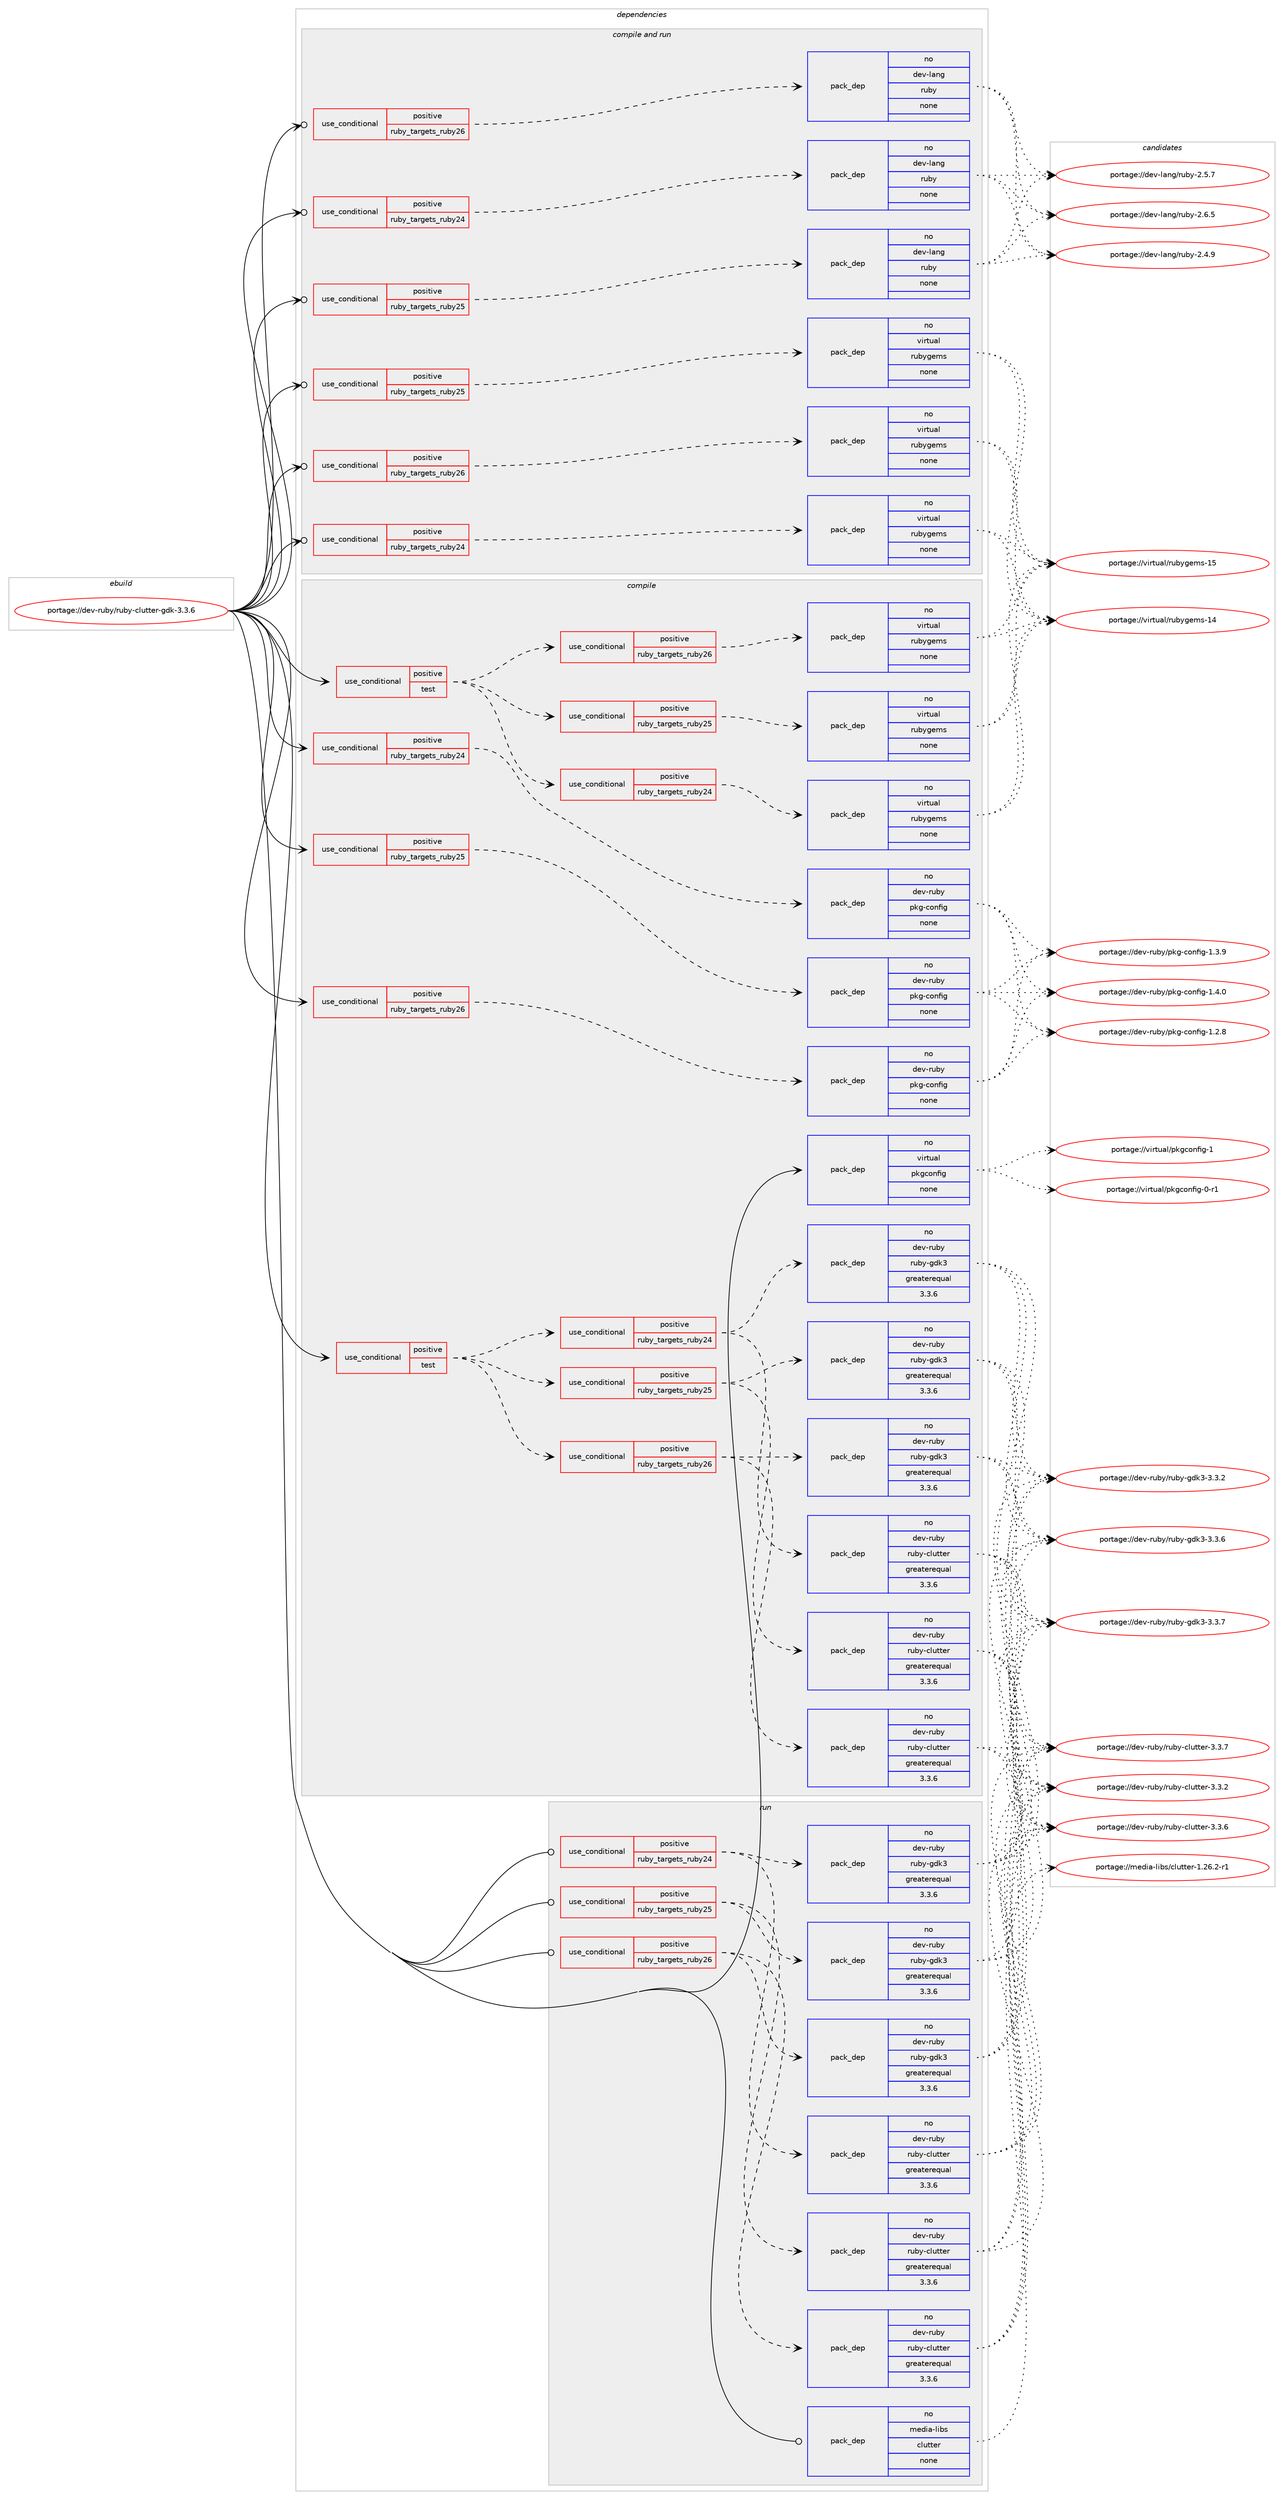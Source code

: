 digraph prolog {

# *************
# Graph options
# *************

newrank=true;
concentrate=true;
compound=true;
graph [rankdir=LR,fontname=Helvetica,fontsize=10,ranksep=1.5];#, ranksep=2.5, nodesep=0.2];
edge  [arrowhead=vee];
node  [fontname=Helvetica,fontsize=10];

# **********
# The ebuild
# **********

subgraph cluster_leftcol {
color=gray;
rank=same;
label=<<i>ebuild</i>>;
id [label="portage://dev-ruby/ruby-clutter-gdk-3.3.6", color=red, width=4, href="../dev-ruby/ruby-clutter-gdk-3.3.6.svg"];
}

# ****************
# The dependencies
# ****************

subgraph cluster_midcol {
color=gray;
label=<<i>dependencies</i>>;
subgraph cluster_compile {
fillcolor="#eeeeee";
style=filled;
label=<<i>compile</i>>;
subgraph cond63174 {
dependency242643 [label=<<TABLE BORDER="0" CELLBORDER="1" CELLSPACING="0" CELLPADDING="4"><TR><TD ROWSPAN="3" CELLPADDING="10">use_conditional</TD></TR><TR><TD>positive</TD></TR><TR><TD>ruby_targets_ruby24</TD></TR></TABLE>>, shape=none, color=red];
subgraph pack175924 {
dependency242644 [label=<<TABLE BORDER="0" CELLBORDER="1" CELLSPACING="0" CELLPADDING="4" WIDTH="220"><TR><TD ROWSPAN="6" CELLPADDING="30">pack_dep</TD></TR><TR><TD WIDTH="110">no</TD></TR><TR><TD>dev-ruby</TD></TR><TR><TD>pkg-config</TD></TR><TR><TD>none</TD></TR><TR><TD></TD></TR></TABLE>>, shape=none, color=blue];
}
dependency242643:e -> dependency242644:w [weight=20,style="dashed",arrowhead="vee"];
}
id:e -> dependency242643:w [weight=20,style="solid",arrowhead="vee"];
subgraph cond63175 {
dependency242645 [label=<<TABLE BORDER="0" CELLBORDER="1" CELLSPACING="0" CELLPADDING="4"><TR><TD ROWSPAN="3" CELLPADDING="10">use_conditional</TD></TR><TR><TD>positive</TD></TR><TR><TD>ruby_targets_ruby25</TD></TR></TABLE>>, shape=none, color=red];
subgraph pack175925 {
dependency242646 [label=<<TABLE BORDER="0" CELLBORDER="1" CELLSPACING="0" CELLPADDING="4" WIDTH="220"><TR><TD ROWSPAN="6" CELLPADDING="30">pack_dep</TD></TR><TR><TD WIDTH="110">no</TD></TR><TR><TD>dev-ruby</TD></TR><TR><TD>pkg-config</TD></TR><TR><TD>none</TD></TR><TR><TD></TD></TR></TABLE>>, shape=none, color=blue];
}
dependency242645:e -> dependency242646:w [weight=20,style="dashed",arrowhead="vee"];
}
id:e -> dependency242645:w [weight=20,style="solid",arrowhead="vee"];
subgraph cond63176 {
dependency242647 [label=<<TABLE BORDER="0" CELLBORDER="1" CELLSPACING="0" CELLPADDING="4"><TR><TD ROWSPAN="3" CELLPADDING="10">use_conditional</TD></TR><TR><TD>positive</TD></TR><TR><TD>ruby_targets_ruby26</TD></TR></TABLE>>, shape=none, color=red];
subgraph pack175926 {
dependency242648 [label=<<TABLE BORDER="0" CELLBORDER="1" CELLSPACING="0" CELLPADDING="4" WIDTH="220"><TR><TD ROWSPAN="6" CELLPADDING="30">pack_dep</TD></TR><TR><TD WIDTH="110">no</TD></TR><TR><TD>dev-ruby</TD></TR><TR><TD>pkg-config</TD></TR><TR><TD>none</TD></TR><TR><TD></TD></TR></TABLE>>, shape=none, color=blue];
}
dependency242647:e -> dependency242648:w [weight=20,style="dashed",arrowhead="vee"];
}
id:e -> dependency242647:w [weight=20,style="solid",arrowhead="vee"];
subgraph cond63177 {
dependency242649 [label=<<TABLE BORDER="0" CELLBORDER="1" CELLSPACING="0" CELLPADDING="4"><TR><TD ROWSPAN="3" CELLPADDING="10">use_conditional</TD></TR><TR><TD>positive</TD></TR><TR><TD>test</TD></TR></TABLE>>, shape=none, color=red];
subgraph cond63178 {
dependency242650 [label=<<TABLE BORDER="0" CELLBORDER="1" CELLSPACING="0" CELLPADDING="4"><TR><TD ROWSPAN="3" CELLPADDING="10">use_conditional</TD></TR><TR><TD>positive</TD></TR><TR><TD>ruby_targets_ruby24</TD></TR></TABLE>>, shape=none, color=red];
subgraph pack175927 {
dependency242651 [label=<<TABLE BORDER="0" CELLBORDER="1" CELLSPACING="0" CELLPADDING="4" WIDTH="220"><TR><TD ROWSPAN="6" CELLPADDING="30">pack_dep</TD></TR><TR><TD WIDTH="110">no</TD></TR><TR><TD>dev-ruby</TD></TR><TR><TD>ruby-clutter</TD></TR><TR><TD>greaterequal</TD></TR><TR><TD>3.3.6</TD></TR></TABLE>>, shape=none, color=blue];
}
dependency242650:e -> dependency242651:w [weight=20,style="dashed",arrowhead="vee"];
subgraph pack175928 {
dependency242652 [label=<<TABLE BORDER="0" CELLBORDER="1" CELLSPACING="0" CELLPADDING="4" WIDTH="220"><TR><TD ROWSPAN="6" CELLPADDING="30">pack_dep</TD></TR><TR><TD WIDTH="110">no</TD></TR><TR><TD>dev-ruby</TD></TR><TR><TD>ruby-gdk3</TD></TR><TR><TD>greaterequal</TD></TR><TR><TD>3.3.6</TD></TR></TABLE>>, shape=none, color=blue];
}
dependency242650:e -> dependency242652:w [weight=20,style="dashed",arrowhead="vee"];
}
dependency242649:e -> dependency242650:w [weight=20,style="dashed",arrowhead="vee"];
subgraph cond63179 {
dependency242653 [label=<<TABLE BORDER="0" CELLBORDER="1" CELLSPACING="0" CELLPADDING="4"><TR><TD ROWSPAN="3" CELLPADDING="10">use_conditional</TD></TR><TR><TD>positive</TD></TR><TR><TD>ruby_targets_ruby25</TD></TR></TABLE>>, shape=none, color=red];
subgraph pack175929 {
dependency242654 [label=<<TABLE BORDER="0" CELLBORDER="1" CELLSPACING="0" CELLPADDING="4" WIDTH="220"><TR><TD ROWSPAN="6" CELLPADDING="30">pack_dep</TD></TR><TR><TD WIDTH="110">no</TD></TR><TR><TD>dev-ruby</TD></TR><TR><TD>ruby-clutter</TD></TR><TR><TD>greaterequal</TD></TR><TR><TD>3.3.6</TD></TR></TABLE>>, shape=none, color=blue];
}
dependency242653:e -> dependency242654:w [weight=20,style="dashed",arrowhead="vee"];
subgraph pack175930 {
dependency242655 [label=<<TABLE BORDER="0" CELLBORDER="1" CELLSPACING="0" CELLPADDING="4" WIDTH="220"><TR><TD ROWSPAN="6" CELLPADDING="30">pack_dep</TD></TR><TR><TD WIDTH="110">no</TD></TR><TR><TD>dev-ruby</TD></TR><TR><TD>ruby-gdk3</TD></TR><TR><TD>greaterequal</TD></TR><TR><TD>3.3.6</TD></TR></TABLE>>, shape=none, color=blue];
}
dependency242653:e -> dependency242655:w [weight=20,style="dashed",arrowhead="vee"];
}
dependency242649:e -> dependency242653:w [weight=20,style="dashed",arrowhead="vee"];
subgraph cond63180 {
dependency242656 [label=<<TABLE BORDER="0" CELLBORDER="1" CELLSPACING="0" CELLPADDING="4"><TR><TD ROWSPAN="3" CELLPADDING="10">use_conditional</TD></TR><TR><TD>positive</TD></TR><TR><TD>ruby_targets_ruby26</TD></TR></TABLE>>, shape=none, color=red];
subgraph pack175931 {
dependency242657 [label=<<TABLE BORDER="0" CELLBORDER="1" CELLSPACING="0" CELLPADDING="4" WIDTH="220"><TR><TD ROWSPAN="6" CELLPADDING="30">pack_dep</TD></TR><TR><TD WIDTH="110">no</TD></TR><TR><TD>dev-ruby</TD></TR><TR><TD>ruby-clutter</TD></TR><TR><TD>greaterequal</TD></TR><TR><TD>3.3.6</TD></TR></TABLE>>, shape=none, color=blue];
}
dependency242656:e -> dependency242657:w [weight=20,style="dashed",arrowhead="vee"];
subgraph pack175932 {
dependency242658 [label=<<TABLE BORDER="0" CELLBORDER="1" CELLSPACING="0" CELLPADDING="4" WIDTH="220"><TR><TD ROWSPAN="6" CELLPADDING="30">pack_dep</TD></TR><TR><TD WIDTH="110">no</TD></TR><TR><TD>dev-ruby</TD></TR><TR><TD>ruby-gdk3</TD></TR><TR><TD>greaterequal</TD></TR><TR><TD>3.3.6</TD></TR></TABLE>>, shape=none, color=blue];
}
dependency242656:e -> dependency242658:w [weight=20,style="dashed",arrowhead="vee"];
}
dependency242649:e -> dependency242656:w [weight=20,style="dashed",arrowhead="vee"];
}
id:e -> dependency242649:w [weight=20,style="solid",arrowhead="vee"];
subgraph cond63181 {
dependency242659 [label=<<TABLE BORDER="0" CELLBORDER="1" CELLSPACING="0" CELLPADDING="4"><TR><TD ROWSPAN="3" CELLPADDING="10">use_conditional</TD></TR><TR><TD>positive</TD></TR><TR><TD>test</TD></TR></TABLE>>, shape=none, color=red];
subgraph cond63182 {
dependency242660 [label=<<TABLE BORDER="0" CELLBORDER="1" CELLSPACING="0" CELLPADDING="4"><TR><TD ROWSPAN="3" CELLPADDING="10">use_conditional</TD></TR><TR><TD>positive</TD></TR><TR><TD>ruby_targets_ruby24</TD></TR></TABLE>>, shape=none, color=red];
subgraph pack175933 {
dependency242661 [label=<<TABLE BORDER="0" CELLBORDER="1" CELLSPACING="0" CELLPADDING="4" WIDTH="220"><TR><TD ROWSPAN="6" CELLPADDING="30">pack_dep</TD></TR><TR><TD WIDTH="110">no</TD></TR><TR><TD>virtual</TD></TR><TR><TD>rubygems</TD></TR><TR><TD>none</TD></TR><TR><TD></TD></TR></TABLE>>, shape=none, color=blue];
}
dependency242660:e -> dependency242661:w [weight=20,style="dashed",arrowhead="vee"];
}
dependency242659:e -> dependency242660:w [weight=20,style="dashed",arrowhead="vee"];
subgraph cond63183 {
dependency242662 [label=<<TABLE BORDER="0" CELLBORDER="1" CELLSPACING="0" CELLPADDING="4"><TR><TD ROWSPAN="3" CELLPADDING="10">use_conditional</TD></TR><TR><TD>positive</TD></TR><TR><TD>ruby_targets_ruby25</TD></TR></TABLE>>, shape=none, color=red];
subgraph pack175934 {
dependency242663 [label=<<TABLE BORDER="0" CELLBORDER="1" CELLSPACING="0" CELLPADDING="4" WIDTH="220"><TR><TD ROWSPAN="6" CELLPADDING="30">pack_dep</TD></TR><TR><TD WIDTH="110">no</TD></TR><TR><TD>virtual</TD></TR><TR><TD>rubygems</TD></TR><TR><TD>none</TD></TR><TR><TD></TD></TR></TABLE>>, shape=none, color=blue];
}
dependency242662:e -> dependency242663:w [weight=20,style="dashed",arrowhead="vee"];
}
dependency242659:e -> dependency242662:w [weight=20,style="dashed",arrowhead="vee"];
subgraph cond63184 {
dependency242664 [label=<<TABLE BORDER="0" CELLBORDER="1" CELLSPACING="0" CELLPADDING="4"><TR><TD ROWSPAN="3" CELLPADDING="10">use_conditional</TD></TR><TR><TD>positive</TD></TR><TR><TD>ruby_targets_ruby26</TD></TR></TABLE>>, shape=none, color=red];
subgraph pack175935 {
dependency242665 [label=<<TABLE BORDER="0" CELLBORDER="1" CELLSPACING="0" CELLPADDING="4" WIDTH="220"><TR><TD ROWSPAN="6" CELLPADDING="30">pack_dep</TD></TR><TR><TD WIDTH="110">no</TD></TR><TR><TD>virtual</TD></TR><TR><TD>rubygems</TD></TR><TR><TD>none</TD></TR><TR><TD></TD></TR></TABLE>>, shape=none, color=blue];
}
dependency242664:e -> dependency242665:w [weight=20,style="dashed",arrowhead="vee"];
}
dependency242659:e -> dependency242664:w [weight=20,style="dashed",arrowhead="vee"];
}
id:e -> dependency242659:w [weight=20,style="solid",arrowhead="vee"];
subgraph pack175936 {
dependency242666 [label=<<TABLE BORDER="0" CELLBORDER="1" CELLSPACING="0" CELLPADDING="4" WIDTH="220"><TR><TD ROWSPAN="6" CELLPADDING="30">pack_dep</TD></TR><TR><TD WIDTH="110">no</TD></TR><TR><TD>virtual</TD></TR><TR><TD>pkgconfig</TD></TR><TR><TD>none</TD></TR><TR><TD></TD></TR></TABLE>>, shape=none, color=blue];
}
id:e -> dependency242666:w [weight=20,style="solid",arrowhead="vee"];
}
subgraph cluster_compileandrun {
fillcolor="#eeeeee";
style=filled;
label=<<i>compile and run</i>>;
subgraph cond63185 {
dependency242667 [label=<<TABLE BORDER="0" CELLBORDER="1" CELLSPACING="0" CELLPADDING="4"><TR><TD ROWSPAN="3" CELLPADDING="10">use_conditional</TD></TR><TR><TD>positive</TD></TR><TR><TD>ruby_targets_ruby24</TD></TR></TABLE>>, shape=none, color=red];
subgraph pack175937 {
dependency242668 [label=<<TABLE BORDER="0" CELLBORDER="1" CELLSPACING="0" CELLPADDING="4" WIDTH="220"><TR><TD ROWSPAN="6" CELLPADDING="30">pack_dep</TD></TR><TR><TD WIDTH="110">no</TD></TR><TR><TD>dev-lang</TD></TR><TR><TD>ruby</TD></TR><TR><TD>none</TD></TR><TR><TD></TD></TR></TABLE>>, shape=none, color=blue];
}
dependency242667:e -> dependency242668:w [weight=20,style="dashed",arrowhead="vee"];
}
id:e -> dependency242667:w [weight=20,style="solid",arrowhead="odotvee"];
subgraph cond63186 {
dependency242669 [label=<<TABLE BORDER="0" CELLBORDER="1" CELLSPACING="0" CELLPADDING="4"><TR><TD ROWSPAN="3" CELLPADDING="10">use_conditional</TD></TR><TR><TD>positive</TD></TR><TR><TD>ruby_targets_ruby24</TD></TR></TABLE>>, shape=none, color=red];
subgraph pack175938 {
dependency242670 [label=<<TABLE BORDER="0" CELLBORDER="1" CELLSPACING="0" CELLPADDING="4" WIDTH="220"><TR><TD ROWSPAN="6" CELLPADDING="30">pack_dep</TD></TR><TR><TD WIDTH="110">no</TD></TR><TR><TD>virtual</TD></TR><TR><TD>rubygems</TD></TR><TR><TD>none</TD></TR><TR><TD></TD></TR></TABLE>>, shape=none, color=blue];
}
dependency242669:e -> dependency242670:w [weight=20,style="dashed",arrowhead="vee"];
}
id:e -> dependency242669:w [weight=20,style="solid",arrowhead="odotvee"];
subgraph cond63187 {
dependency242671 [label=<<TABLE BORDER="0" CELLBORDER="1" CELLSPACING="0" CELLPADDING="4"><TR><TD ROWSPAN="3" CELLPADDING="10">use_conditional</TD></TR><TR><TD>positive</TD></TR><TR><TD>ruby_targets_ruby25</TD></TR></TABLE>>, shape=none, color=red];
subgraph pack175939 {
dependency242672 [label=<<TABLE BORDER="0" CELLBORDER="1" CELLSPACING="0" CELLPADDING="4" WIDTH="220"><TR><TD ROWSPAN="6" CELLPADDING="30">pack_dep</TD></TR><TR><TD WIDTH="110">no</TD></TR><TR><TD>dev-lang</TD></TR><TR><TD>ruby</TD></TR><TR><TD>none</TD></TR><TR><TD></TD></TR></TABLE>>, shape=none, color=blue];
}
dependency242671:e -> dependency242672:w [weight=20,style="dashed",arrowhead="vee"];
}
id:e -> dependency242671:w [weight=20,style="solid",arrowhead="odotvee"];
subgraph cond63188 {
dependency242673 [label=<<TABLE BORDER="0" CELLBORDER="1" CELLSPACING="0" CELLPADDING="4"><TR><TD ROWSPAN="3" CELLPADDING="10">use_conditional</TD></TR><TR><TD>positive</TD></TR><TR><TD>ruby_targets_ruby25</TD></TR></TABLE>>, shape=none, color=red];
subgraph pack175940 {
dependency242674 [label=<<TABLE BORDER="0" CELLBORDER="1" CELLSPACING="0" CELLPADDING="4" WIDTH="220"><TR><TD ROWSPAN="6" CELLPADDING="30">pack_dep</TD></TR><TR><TD WIDTH="110">no</TD></TR><TR><TD>virtual</TD></TR><TR><TD>rubygems</TD></TR><TR><TD>none</TD></TR><TR><TD></TD></TR></TABLE>>, shape=none, color=blue];
}
dependency242673:e -> dependency242674:w [weight=20,style="dashed",arrowhead="vee"];
}
id:e -> dependency242673:w [weight=20,style="solid",arrowhead="odotvee"];
subgraph cond63189 {
dependency242675 [label=<<TABLE BORDER="0" CELLBORDER="1" CELLSPACING="0" CELLPADDING="4"><TR><TD ROWSPAN="3" CELLPADDING="10">use_conditional</TD></TR><TR><TD>positive</TD></TR><TR><TD>ruby_targets_ruby26</TD></TR></TABLE>>, shape=none, color=red];
subgraph pack175941 {
dependency242676 [label=<<TABLE BORDER="0" CELLBORDER="1" CELLSPACING="0" CELLPADDING="4" WIDTH="220"><TR><TD ROWSPAN="6" CELLPADDING="30">pack_dep</TD></TR><TR><TD WIDTH="110">no</TD></TR><TR><TD>dev-lang</TD></TR><TR><TD>ruby</TD></TR><TR><TD>none</TD></TR><TR><TD></TD></TR></TABLE>>, shape=none, color=blue];
}
dependency242675:e -> dependency242676:w [weight=20,style="dashed",arrowhead="vee"];
}
id:e -> dependency242675:w [weight=20,style="solid",arrowhead="odotvee"];
subgraph cond63190 {
dependency242677 [label=<<TABLE BORDER="0" CELLBORDER="1" CELLSPACING="0" CELLPADDING="4"><TR><TD ROWSPAN="3" CELLPADDING="10">use_conditional</TD></TR><TR><TD>positive</TD></TR><TR><TD>ruby_targets_ruby26</TD></TR></TABLE>>, shape=none, color=red];
subgraph pack175942 {
dependency242678 [label=<<TABLE BORDER="0" CELLBORDER="1" CELLSPACING="0" CELLPADDING="4" WIDTH="220"><TR><TD ROWSPAN="6" CELLPADDING="30">pack_dep</TD></TR><TR><TD WIDTH="110">no</TD></TR><TR><TD>virtual</TD></TR><TR><TD>rubygems</TD></TR><TR><TD>none</TD></TR><TR><TD></TD></TR></TABLE>>, shape=none, color=blue];
}
dependency242677:e -> dependency242678:w [weight=20,style="dashed",arrowhead="vee"];
}
id:e -> dependency242677:w [weight=20,style="solid",arrowhead="odotvee"];
}
subgraph cluster_run {
fillcolor="#eeeeee";
style=filled;
label=<<i>run</i>>;
subgraph cond63191 {
dependency242679 [label=<<TABLE BORDER="0" CELLBORDER="1" CELLSPACING="0" CELLPADDING="4"><TR><TD ROWSPAN="3" CELLPADDING="10">use_conditional</TD></TR><TR><TD>positive</TD></TR><TR><TD>ruby_targets_ruby24</TD></TR></TABLE>>, shape=none, color=red];
subgraph pack175943 {
dependency242680 [label=<<TABLE BORDER="0" CELLBORDER="1" CELLSPACING="0" CELLPADDING="4" WIDTH="220"><TR><TD ROWSPAN="6" CELLPADDING="30">pack_dep</TD></TR><TR><TD WIDTH="110">no</TD></TR><TR><TD>dev-ruby</TD></TR><TR><TD>ruby-clutter</TD></TR><TR><TD>greaterequal</TD></TR><TR><TD>3.3.6</TD></TR></TABLE>>, shape=none, color=blue];
}
dependency242679:e -> dependency242680:w [weight=20,style="dashed",arrowhead="vee"];
subgraph pack175944 {
dependency242681 [label=<<TABLE BORDER="0" CELLBORDER="1" CELLSPACING="0" CELLPADDING="4" WIDTH="220"><TR><TD ROWSPAN="6" CELLPADDING="30">pack_dep</TD></TR><TR><TD WIDTH="110">no</TD></TR><TR><TD>dev-ruby</TD></TR><TR><TD>ruby-gdk3</TD></TR><TR><TD>greaterequal</TD></TR><TR><TD>3.3.6</TD></TR></TABLE>>, shape=none, color=blue];
}
dependency242679:e -> dependency242681:w [weight=20,style="dashed",arrowhead="vee"];
}
id:e -> dependency242679:w [weight=20,style="solid",arrowhead="odot"];
subgraph cond63192 {
dependency242682 [label=<<TABLE BORDER="0" CELLBORDER="1" CELLSPACING="0" CELLPADDING="4"><TR><TD ROWSPAN="3" CELLPADDING="10">use_conditional</TD></TR><TR><TD>positive</TD></TR><TR><TD>ruby_targets_ruby25</TD></TR></TABLE>>, shape=none, color=red];
subgraph pack175945 {
dependency242683 [label=<<TABLE BORDER="0" CELLBORDER="1" CELLSPACING="0" CELLPADDING="4" WIDTH="220"><TR><TD ROWSPAN="6" CELLPADDING="30">pack_dep</TD></TR><TR><TD WIDTH="110">no</TD></TR><TR><TD>dev-ruby</TD></TR><TR><TD>ruby-clutter</TD></TR><TR><TD>greaterequal</TD></TR><TR><TD>3.3.6</TD></TR></TABLE>>, shape=none, color=blue];
}
dependency242682:e -> dependency242683:w [weight=20,style="dashed",arrowhead="vee"];
subgraph pack175946 {
dependency242684 [label=<<TABLE BORDER="0" CELLBORDER="1" CELLSPACING="0" CELLPADDING="4" WIDTH="220"><TR><TD ROWSPAN="6" CELLPADDING="30">pack_dep</TD></TR><TR><TD WIDTH="110">no</TD></TR><TR><TD>dev-ruby</TD></TR><TR><TD>ruby-gdk3</TD></TR><TR><TD>greaterequal</TD></TR><TR><TD>3.3.6</TD></TR></TABLE>>, shape=none, color=blue];
}
dependency242682:e -> dependency242684:w [weight=20,style="dashed",arrowhead="vee"];
}
id:e -> dependency242682:w [weight=20,style="solid",arrowhead="odot"];
subgraph cond63193 {
dependency242685 [label=<<TABLE BORDER="0" CELLBORDER="1" CELLSPACING="0" CELLPADDING="4"><TR><TD ROWSPAN="3" CELLPADDING="10">use_conditional</TD></TR><TR><TD>positive</TD></TR><TR><TD>ruby_targets_ruby26</TD></TR></TABLE>>, shape=none, color=red];
subgraph pack175947 {
dependency242686 [label=<<TABLE BORDER="0" CELLBORDER="1" CELLSPACING="0" CELLPADDING="4" WIDTH="220"><TR><TD ROWSPAN="6" CELLPADDING="30">pack_dep</TD></TR><TR><TD WIDTH="110">no</TD></TR><TR><TD>dev-ruby</TD></TR><TR><TD>ruby-clutter</TD></TR><TR><TD>greaterequal</TD></TR><TR><TD>3.3.6</TD></TR></TABLE>>, shape=none, color=blue];
}
dependency242685:e -> dependency242686:w [weight=20,style="dashed",arrowhead="vee"];
subgraph pack175948 {
dependency242687 [label=<<TABLE BORDER="0" CELLBORDER="1" CELLSPACING="0" CELLPADDING="4" WIDTH="220"><TR><TD ROWSPAN="6" CELLPADDING="30">pack_dep</TD></TR><TR><TD WIDTH="110">no</TD></TR><TR><TD>dev-ruby</TD></TR><TR><TD>ruby-gdk3</TD></TR><TR><TD>greaterequal</TD></TR><TR><TD>3.3.6</TD></TR></TABLE>>, shape=none, color=blue];
}
dependency242685:e -> dependency242687:w [weight=20,style="dashed",arrowhead="vee"];
}
id:e -> dependency242685:w [weight=20,style="solid",arrowhead="odot"];
subgraph pack175949 {
dependency242688 [label=<<TABLE BORDER="0" CELLBORDER="1" CELLSPACING="0" CELLPADDING="4" WIDTH="220"><TR><TD ROWSPAN="6" CELLPADDING="30">pack_dep</TD></TR><TR><TD WIDTH="110">no</TD></TR><TR><TD>media-libs</TD></TR><TR><TD>clutter</TD></TR><TR><TD>none</TD></TR><TR><TD></TD></TR></TABLE>>, shape=none, color=blue];
}
id:e -> dependency242688:w [weight=20,style="solid",arrowhead="odot"];
}
}

# **************
# The candidates
# **************

subgraph cluster_choices {
rank=same;
color=gray;
label=<<i>candidates</i>>;

subgraph choice175924 {
color=black;
nodesep=1;
choiceportage1001011184511411798121471121071034599111110102105103454946504656 [label="portage://dev-ruby/pkg-config-1.2.8", color=red, width=4,href="../dev-ruby/pkg-config-1.2.8.svg"];
choiceportage1001011184511411798121471121071034599111110102105103454946514657 [label="portage://dev-ruby/pkg-config-1.3.9", color=red, width=4,href="../dev-ruby/pkg-config-1.3.9.svg"];
choiceportage1001011184511411798121471121071034599111110102105103454946524648 [label="portage://dev-ruby/pkg-config-1.4.0", color=red, width=4,href="../dev-ruby/pkg-config-1.4.0.svg"];
dependency242644:e -> choiceportage1001011184511411798121471121071034599111110102105103454946504656:w [style=dotted,weight="100"];
dependency242644:e -> choiceportage1001011184511411798121471121071034599111110102105103454946514657:w [style=dotted,weight="100"];
dependency242644:e -> choiceportage1001011184511411798121471121071034599111110102105103454946524648:w [style=dotted,weight="100"];
}
subgraph choice175925 {
color=black;
nodesep=1;
choiceportage1001011184511411798121471121071034599111110102105103454946504656 [label="portage://dev-ruby/pkg-config-1.2.8", color=red, width=4,href="../dev-ruby/pkg-config-1.2.8.svg"];
choiceportage1001011184511411798121471121071034599111110102105103454946514657 [label="portage://dev-ruby/pkg-config-1.3.9", color=red, width=4,href="../dev-ruby/pkg-config-1.3.9.svg"];
choiceportage1001011184511411798121471121071034599111110102105103454946524648 [label="portage://dev-ruby/pkg-config-1.4.0", color=red, width=4,href="../dev-ruby/pkg-config-1.4.0.svg"];
dependency242646:e -> choiceportage1001011184511411798121471121071034599111110102105103454946504656:w [style=dotted,weight="100"];
dependency242646:e -> choiceportage1001011184511411798121471121071034599111110102105103454946514657:w [style=dotted,weight="100"];
dependency242646:e -> choiceportage1001011184511411798121471121071034599111110102105103454946524648:w [style=dotted,weight="100"];
}
subgraph choice175926 {
color=black;
nodesep=1;
choiceportage1001011184511411798121471121071034599111110102105103454946504656 [label="portage://dev-ruby/pkg-config-1.2.8", color=red, width=4,href="../dev-ruby/pkg-config-1.2.8.svg"];
choiceportage1001011184511411798121471121071034599111110102105103454946514657 [label="portage://dev-ruby/pkg-config-1.3.9", color=red, width=4,href="../dev-ruby/pkg-config-1.3.9.svg"];
choiceportage1001011184511411798121471121071034599111110102105103454946524648 [label="portage://dev-ruby/pkg-config-1.4.0", color=red, width=4,href="../dev-ruby/pkg-config-1.4.0.svg"];
dependency242648:e -> choiceportage1001011184511411798121471121071034599111110102105103454946504656:w [style=dotted,weight="100"];
dependency242648:e -> choiceportage1001011184511411798121471121071034599111110102105103454946514657:w [style=dotted,weight="100"];
dependency242648:e -> choiceportage1001011184511411798121471121071034599111110102105103454946524648:w [style=dotted,weight="100"];
}
subgraph choice175927 {
color=black;
nodesep=1;
choiceportage100101118451141179812147114117981214599108117116116101114455146514650 [label="portage://dev-ruby/ruby-clutter-3.3.2", color=red, width=4,href="../dev-ruby/ruby-clutter-3.3.2.svg"];
choiceportage100101118451141179812147114117981214599108117116116101114455146514654 [label="portage://dev-ruby/ruby-clutter-3.3.6", color=red, width=4,href="../dev-ruby/ruby-clutter-3.3.6.svg"];
choiceportage100101118451141179812147114117981214599108117116116101114455146514655 [label="portage://dev-ruby/ruby-clutter-3.3.7", color=red, width=4,href="../dev-ruby/ruby-clutter-3.3.7.svg"];
dependency242651:e -> choiceportage100101118451141179812147114117981214599108117116116101114455146514650:w [style=dotted,weight="100"];
dependency242651:e -> choiceportage100101118451141179812147114117981214599108117116116101114455146514654:w [style=dotted,weight="100"];
dependency242651:e -> choiceportage100101118451141179812147114117981214599108117116116101114455146514655:w [style=dotted,weight="100"];
}
subgraph choice175928 {
color=black;
nodesep=1;
choiceportage100101118451141179812147114117981214510310010751455146514650 [label="portage://dev-ruby/ruby-gdk3-3.3.2", color=red, width=4,href="../dev-ruby/ruby-gdk3-3.3.2.svg"];
choiceportage100101118451141179812147114117981214510310010751455146514654 [label="portage://dev-ruby/ruby-gdk3-3.3.6", color=red, width=4,href="../dev-ruby/ruby-gdk3-3.3.6.svg"];
choiceportage100101118451141179812147114117981214510310010751455146514655 [label="portage://dev-ruby/ruby-gdk3-3.3.7", color=red, width=4,href="../dev-ruby/ruby-gdk3-3.3.7.svg"];
dependency242652:e -> choiceportage100101118451141179812147114117981214510310010751455146514650:w [style=dotted,weight="100"];
dependency242652:e -> choiceportage100101118451141179812147114117981214510310010751455146514654:w [style=dotted,weight="100"];
dependency242652:e -> choiceportage100101118451141179812147114117981214510310010751455146514655:w [style=dotted,weight="100"];
}
subgraph choice175929 {
color=black;
nodesep=1;
choiceportage100101118451141179812147114117981214599108117116116101114455146514650 [label="portage://dev-ruby/ruby-clutter-3.3.2", color=red, width=4,href="../dev-ruby/ruby-clutter-3.3.2.svg"];
choiceportage100101118451141179812147114117981214599108117116116101114455146514654 [label="portage://dev-ruby/ruby-clutter-3.3.6", color=red, width=4,href="../dev-ruby/ruby-clutter-3.3.6.svg"];
choiceportage100101118451141179812147114117981214599108117116116101114455146514655 [label="portage://dev-ruby/ruby-clutter-3.3.7", color=red, width=4,href="../dev-ruby/ruby-clutter-3.3.7.svg"];
dependency242654:e -> choiceportage100101118451141179812147114117981214599108117116116101114455146514650:w [style=dotted,weight="100"];
dependency242654:e -> choiceportage100101118451141179812147114117981214599108117116116101114455146514654:w [style=dotted,weight="100"];
dependency242654:e -> choiceportage100101118451141179812147114117981214599108117116116101114455146514655:w [style=dotted,weight="100"];
}
subgraph choice175930 {
color=black;
nodesep=1;
choiceportage100101118451141179812147114117981214510310010751455146514650 [label="portage://dev-ruby/ruby-gdk3-3.3.2", color=red, width=4,href="../dev-ruby/ruby-gdk3-3.3.2.svg"];
choiceportage100101118451141179812147114117981214510310010751455146514654 [label="portage://dev-ruby/ruby-gdk3-3.3.6", color=red, width=4,href="../dev-ruby/ruby-gdk3-3.3.6.svg"];
choiceportage100101118451141179812147114117981214510310010751455146514655 [label="portage://dev-ruby/ruby-gdk3-3.3.7", color=red, width=4,href="../dev-ruby/ruby-gdk3-3.3.7.svg"];
dependency242655:e -> choiceportage100101118451141179812147114117981214510310010751455146514650:w [style=dotted,weight="100"];
dependency242655:e -> choiceportage100101118451141179812147114117981214510310010751455146514654:w [style=dotted,weight="100"];
dependency242655:e -> choiceportage100101118451141179812147114117981214510310010751455146514655:w [style=dotted,weight="100"];
}
subgraph choice175931 {
color=black;
nodesep=1;
choiceportage100101118451141179812147114117981214599108117116116101114455146514650 [label="portage://dev-ruby/ruby-clutter-3.3.2", color=red, width=4,href="../dev-ruby/ruby-clutter-3.3.2.svg"];
choiceportage100101118451141179812147114117981214599108117116116101114455146514654 [label="portage://dev-ruby/ruby-clutter-3.3.6", color=red, width=4,href="../dev-ruby/ruby-clutter-3.3.6.svg"];
choiceportage100101118451141179812147114117981214599108117116116101114455146514655 [label="portage://dev-ruby/ruby-clutter-3.3.7", color=red, width=4,href="../dev-ruby/ruby-clutter-3.3.7.svg"];
dependency242657:e -> choiceportage100101118451141179812147114117981214599108117116116101114455146514650:w [style=dotted,weight="100"];
dependency242657:e -> choiceportage100101118451141179812147114117981214599108117116116101114455146514654:w [style=dotted,weight="100"];
dependency242657:e -> choiceportage100101118451141179812147114117981214599108117116116101114455146514655:w [style=dotted,weight="100"];
}
subgraph choice175932 {
color=black;
nodesep=1;
choiceportage100101118451141179812147114117981214510310010751455146514650 [label="portage://dev-ruby/ruby-gdk3-3.3.2", color=red, width=4,href="../dev-ruby/ruby-gdk3-3.3.2.svg"];
choiceportage100101118451141179812147114117981214510310010751455146514654 [label="portage://dev-ruby/ruby-gdk3-3.3.6", color=red, width=4,href="../dev-ruby/ruby-gdk3-3.3.6.svg"];
choiceportage100101118451141179812147114117981214510310010751455146514655 [label="portage://dev-ruby/ruby-gdk3-3.3.7", color=red, width=4,href="../dev-ruby/ruby-gdk3-3.3.7.svg"];
dependency242658:e -> choiceportage100101118451141179812147114117981214510310010751455146514650:w [style=dotted,weight="100"];
dependency242658:e -> choiceportage100101118451141179812147114117981214510310010751455146514654:w [style=dotted,weight="100"];
dependency242658:e -> choiceportage100101118451141179812147114117981214510310010751455146514655:w [style=dotted,weight="100"];
}
subgraph choice175933 {
color=black;
nodesep=1;
choiceportage118105114116117971084711411798121103101109115454952 [label="portage://virtual/rubygems-14", color=red, width=4,href="../virtual/rubygems-14.svg"];
choiceportage118105114116117971084711411798121103101109115454953 [label="portage://virtual/rubygems-15", color=red, width=4,href="../virtual/rubygems-15.svg"];
dependency242661:e -> choiceportage118105114116117971084711411798121103101109115454952:w [style=dotted,weight="100"];
dependency242661:e -> choiceportage118105114116117971084711411798121103101109115454953:w [style=dotted,weight="100"];
}
subgraph choice175934 {
color=black;
nodesep=1;
choiceportage118105114116117971084711411798121103101109115454952 [label="portage://virtual/rubygems-14", color=red, width=4,href="../virtual/rubygems-14.svg"];
choiceportage118105114116117971084711411798121103101109115454953 [label="portage://virtual/rubygems-15", color=red, width=4,href="../virtual/rubygems-15.svg"];
dependency242663:e -> choiceportage118105114116117971084711411798121103101109115454952:w [style=dotted,weight="100"];
dependency242663:e -> choiceportage118105114116117971084711411798121103101109115454953:w [style=dotted,weight="100"];
}
subgraph choice175935 {
color=black;
nodesep=1;
choiceportage118105114116117971084711411798121103101109115454952 [label="portage://virtual/rubygems-14", color=red, width=4,href="../virtual/rubygems-14.svg"];
choiceportage118105114116117971084711411798121103101109115454953 [label="portage://virtual/rubygems-15", color=red, width=4,href="../virtual/rubygems-15.svg"];
dependency242665:e -> choiceportage118105114116117971084711411798121103101109115454952:w [style=dotted,weight="100"];
dependency242665:e -> choiceportage118105114116117971084711411798121103101109115454953:w [style=dotted,weight="100"];
}
subgraph choice175936 {
color=black;
nodesep=1;
choiceportage11810511411611797108471121071039911111010210510345484511449 [label="portage://virtual/pkgconfig-0-r1", color=red, width=4,href="../virtual/pkgconfig-0-r1.svg"];
choiceportage1181051141161179710847112107103991111101021051034549 [label="portage://virtual/pkgconfig-1", color=red, width=4,href="../virtual/pkgconfig-1.svg"];
dependency242666:e -> choiceportage11810511411611797108471121071039911111010210510345484511449:w [style=dotted,weight="100"];
dependency242666:e -> choiceportage1181051141161179710847112107103991111101021051034549:w [style=dotted,weight="100"];
}
subgraph choice175937 {
color=black;
nodesep=1;
choiceportage10010111845108971101034711411798121455046524657 [label="portage://dev-lang/ruby-2.4.9", color=red, width=4,href="../dev-lang/ruby-2.4.9.svg"];
choiceportage10010111845108971101034711411798121455046534655 [label="portage://dev-lang/ruby-2.5.7", color=red, width=4,href="../dev-lang/ruby-2.5.7.svg"];
choiceportage10010111845108971101034711411798121455046544653 [label="portage://dev-lang/ruby-2.6.5", color=red, width=4,href="../dev-lang/ruby-2.6.5.svg"];
dependency242668:e -> choiceportage10010111845108971101034711411798121455046524657:w [style=dotted,weight="100"];
dependency242668:e -> choiceportage10010111845108971101034711411798121455046534655:w [style=dotted,weight="100"];
dependency242668:e -> choiceportage10010111845108971101034711411798121455046544653:w [style=dotted,weight="100"];
}
subgraph choice175938 {
color=black;
nodesep=1;
choiceportage118105114116117971084711411798121103101109115454952 [label="portage://virtual/rubygems-14", color=red, width=4,href="../virtual/rubygems-14.svg"];
choiceportage118105114116117971084711411798121103101109115454953 [label="portage://virtual/rubygems-15", color=red, width=4,href="../virtual/rubygems-15.svg"];
dependency242670:e -> choiceportage118105114116117971084711411798121103101109115454952:w [style=dotted,weight="100"];
dependency242670:e -> choiceportage118105114116117971084711411798121103101109115454953:w [style=dotted,weight="100"];
}
subgraph choice175939 {
color=black;
nodesep=1;
choiceportage10010111845108971101034711411798121455046524657 [label="portage://dev-lang/ruby-2.4.9", color=red, width=4,href="../dev-lang/ruby-2.4.9.svg"];
choiceportage10010111845108971101034711411798121455046534655 [label="portage://dev-lang/ruby-2.5.7", color=red, width=4,href="../dev-lang/ruby-2.5.7.svg"];
choiceportage10010111845108971101034711411798121455046544653 [label="portage://dev-lang/ruby-2.6.5", color=red, width=4,href="../dev-lang/ruby-2.6.5.svg"];
dependency242672:e -> choiceportage10010111845108971101034711411798121455046524657:w [style=dotted,weight="100"];
dependency242672:e -> choiceportage10010111845108971101034711411798121455046534655:w [style=dotted,weight="100"];
dependency242672:e -> choiceportage10010111845108971101034711411798121455046544653:w [style=dotted,weight="100"];
}
subgraph choice175940 {
color=black;
nodesep=1;
choiceportage118105114116117971084711411798121103101109115454952 [label="portage://virtual/rubygems-14", color=red, width=4,href="../virtual/rubygems-14.svg"];
choiceportage118105114116117971084711411798121103101109115454953 [label="portage://virtual/rubygems-15", color=red, width=4,href="../virtual/rubygems-15.svg"];
dependency242674:e -> choiceportage118105114116117971084711411798121103101109115454952:w [style=dotted,weight="100"];
dependency242674:e -> choiceportage118105114116117971084711411798121103101109115454953:w [style=dotted,weight="100"];
}
subgraph choice175941 {
color=black;
nodesep=1;
choiceportage10010111845108971101034711411798121455046524657 [label="portage://dev-lang/ruby-2.4.9", color=red, width=4,href="../dev-lang/ruby-2.4.9.svg"];
choiceportage10010111845108971101034711411798121455046534655 [label="portage://dev-lang/ruby-2.5.7", color=red, width=4,href="../dev-lang/ruby-2.5.7.svg"];
choiceportage10010111845108971101034711411798121455046544653 [label="portage://dev-lang/ruby-2.6.5", color=red, width=4,href="../dev-lang/ruby-2.6.5.svg"];
dependency242676:e -> choiceportage10010111845108971101034711411798121455046524657:w [style=dotted,weight="100"];
dependency242676:e -> choiceportage10010111845108971101034711411798121455046534655:w [style=dotted,weight="100"];
dependency242676:e -> choiceportage10010111845108971101034711411798121455046544653:w [style=dotted,weight="100"];
}
subgraph choice175942 {
color=black;
nodesep=1;
choiceportage118105114116117971084711411798121103101109115454952 [label="portage://virtual/rubygems-14", color=red, width=4,href="../virtual/rubygems-14.svg"];
choiceportage118105114116117971084711411798121103101109115454953 [label="portage://virtual/rubygems-15", color=red, width=4,href="../virtual/rubygems-15.svg"];
dependency242678:e -> choiceportage118105114116117971084711411798121103101109115454952:w [style=dotted,weight="100"];
dependency242678:e -> choiceportage118105114116117971084711411798121103101109115454953:w [style=dotted,weight="100"];
}
subgraph choice175943 {
color=black;
nodesep=1;
choiceportage100101118451141179812147114117981214599108117116116101114455146514650 [label="portage://dev-ruby/ruby-clutter-3.3.2", color=red, width=4,href="../dev-ruby/ruby-clutter-3.3.2.svg"];
choiceportage100101118451141179812147114117981214599108117116116101114455146514654 [label="portage://dev-ruby/ruby-clutter-3.3.6", color=red, width=4,href="../dev-ruby/ruby-clutter-3.3.6.svg"];
choiceportage100101118451141179812147114117981214599108117116116101114455146514655 [label="portage://dev-ruby/ruby-clutter-3.3.7", color=red, width=4,href="../dev-ruby/ruby-clutter-3.3.7.svg"];
dependency242680:e -> choiceportage100101118451141179812147114117981214599108117116116101114455146514650:w [style=dotted,weight="100"];
dependency242680:e -> choiceportage100101118451141179812147114117981214599108117116116101114455146514654:w [style=dotted,weight="100"];
dependency242680:e -> choiceportage100101118451141179812147114117981214599108117116116101114455146514655:w [style=dotted,weight="100"];
}
subgraph choice175944 {
color=black;
nodesep=1;
choiceportage100101118451141179812147114117981214510310010751455146514650 [label="portage://dev-ruby/ruby-gdk3-3.3.2", color=red, width=4,href="../dev-ruby/ruby-gdk3-3.3.2.svg"];
choiceportage100101118451141179812147114117981214510310010751455146514654 [label="portage://dev-ruby/ruby-gdk3-3.3.6", color=red, width=4,href="../dev-ruby/ruby-gdk3-3.3.6.svg"];
choiceportage100101118451141179812147114117981214510310010751455146514655 [label="portage://dev-ruby/ruby-gdk3-3.3.7", color=red, width=4,href="../dev-ruby/ruby-gdk3-3.3.7.svg"];
dependency242681:e -> choiceportage100101118451141179812147114117981214510310010751455146514650:w [style=dotted,weight="100"];
dependency242681:e -> choiceportage100101118451141179812147114117981214510310010751455146514654:w [style=dotted,weight="100"];
dependency242681:e -> choiceportage100101118451141179812147114117981214510310010751455146514655:w [style=dotted,weight="100"];
}
subgraph choice175945 {
color=black;
nodesep=1;
choiceportage100101118451141179812147114117981214599108117116116101114455146514650 [label="portage://dev-ruby/ruby-clutter-3.3.2", color=red, width=4,href="../dev-ruby/ruby-clutter-3.3.2.svg"];
choiceportage100101118451141179812147114117981214599108117116116101114455146514654 [label="portage://dev-ruby/ruby-clutter-3.3.6", color=red, width=4,href="../dev-ruby/ruby-clutter-3.3.6.svg"];
choiceportage100101118451141179812147114117981214599108117116116101114455146514655 [label="portage://dev-ruby/ruby-clutter-3.3.7", color=red, width=4,href="../dev-ruby/ruby-clutter-3.3.7.svg"];
dependency242683:e -> choiceportage100101118451141179812147114117981214599108117116116101114455146514650:w [style=dotted,weight="100"];
dependency242683:e -> choiceportage100101118451141179812147114117981214599108117116116101114455146514654:w [style=dotted,weight="100"];
dependency242683:e -> choiceportage100101118451141179812147114117981214599108117116116101114455146514655:w [style=dotted,weight="100"];
}
subgraph choice175946 {
color=black;
nodesep=1;
choiceportage100101118451141179812147114117981214510310010751455146514650 [label="portage://dev-ruby/ruby-gdk3-3.3.2", color=red, width=4,href="../dev-ruby/ruby-gdk3-3.3.2.svg"];
choiceportage100101118451141179812147114117981214510310010751455146514654 [label="portage://dev-ruby/ruby-gdk3-3.3.6", color=red, width=4,href="../dev-ruby/ruby-gdk3-3.3.6.svg"];
choiceportage100101118451141179812147114117981214510310010751455146514655 [label="portage://dev-ruby/ruby-gdk3-3.3.7", color=red, width=4,href="../dev-ruby/ruby-gdk3-3.3.7.svg"];
dependency242684:e -> choiceportage100101118451141179812147114117981214510310010751455146514650:w [style=dotted,weight="100"];
dependency242684:e -> choiceportage100101118451141179812147114117981214510310010751455146514654:w [style=dotted,weight="100"];
dependency242684:e -> choiceportage100101118451141179812147114117981214510310010751455146514655:w [style=dotted,weight="100"];
}
subgraph choice175947 {
color=black;
nodesep=1;
choiceportage100101118451141179812147114117981214599108117116116101114455146514650 [label="portage://dev-ruby/ruby-clutter-3.3.2", color=red, width=4,href="../dev-ruby/ruby-clutter-3.3.2.svg"];
choiceportage100101118451141179812147114117981214599108117116116101114455146514654 [label="portage://dev-ruby/ruby-clutter-3.3.6", color=red, width=4,href="../dev-ruby/ruby-clutter-3.3.6.svg"];
choiceportage100101118451141179812147114117981214599108117116116101114455146514655 [label="portage://dev-ruby/ruby-clutter-3.3.7", color=red, width=4,href="../dev-ruby/ruby-clutter-3.3.7.svg"];
dependency242686:e -> choiceportage100101118451141179812147114117981214599108117116116101114455146514650:w [style=dotted,weight="100"];
dependency242686:e -> choiceportage100101118451141179812147114117981214599108117116116101114455146514654:w [style=dotted,weight="100"];
dependency242686:e -> choiceportage100101118451141179812147114117981214599108117116116101114455146514655:w [style=dotted,weight="100"];
}
subgraph choice175948 {
color=black;
nodesep=1;
choiceportage100101118451141179812147114117981214510310010751455146514650 [label="portage://dev-ruby/ruby-gdk3-3.3.2", color=red, width=4,href="../dev-ruby/ruby-gdk3-3.3.2.svg"];
choiceportage100101118451141179812147114117981214510310010751455146514654 [label="portage://dev-ruby/ruby-gdk3-3.3.6", color=red, width=4,href="../dev-ruby/ruby-gdk3-3.3.6.svg"];
choiceportage100101118451141179812147114117981214510310010751455146514655 [label="portage://dev-ruby/ruby-gdk3-3.3.7", color=red, width=4,href="../dev-ruby/ruby-gdk3-3.3.7.svg"];
dependency242687:e -> choiceportage100101118451141179812147114117981214510310010751455146514650:w [style=dotted,weight="100"];
dependency242687:e -> choiceportage100101118451141179812147114117981214510310010751455146514654:w [style=dotted,weight="100"];
dependency242687:e -> choiceportage100101118451141179812147114117981214510310010751455146514655:w [style=dotted,weight="100"];
}
subgraph choice175949 {
color=black;
nodesep=1;
choiceportage1091011001059745108105981154799108117116116101114454946505446504511449 [label="portage://media-libs/clutter-1.26.2-r1", color=red, width=4,href="../media-libs/clutter-1.26.2-r1.svg"];
dependency242688:e -> choiceportage1091011001059745108105981154799108117116116101114454946505446504511449:w [style=dotted,weight="100"];
}
}

}
